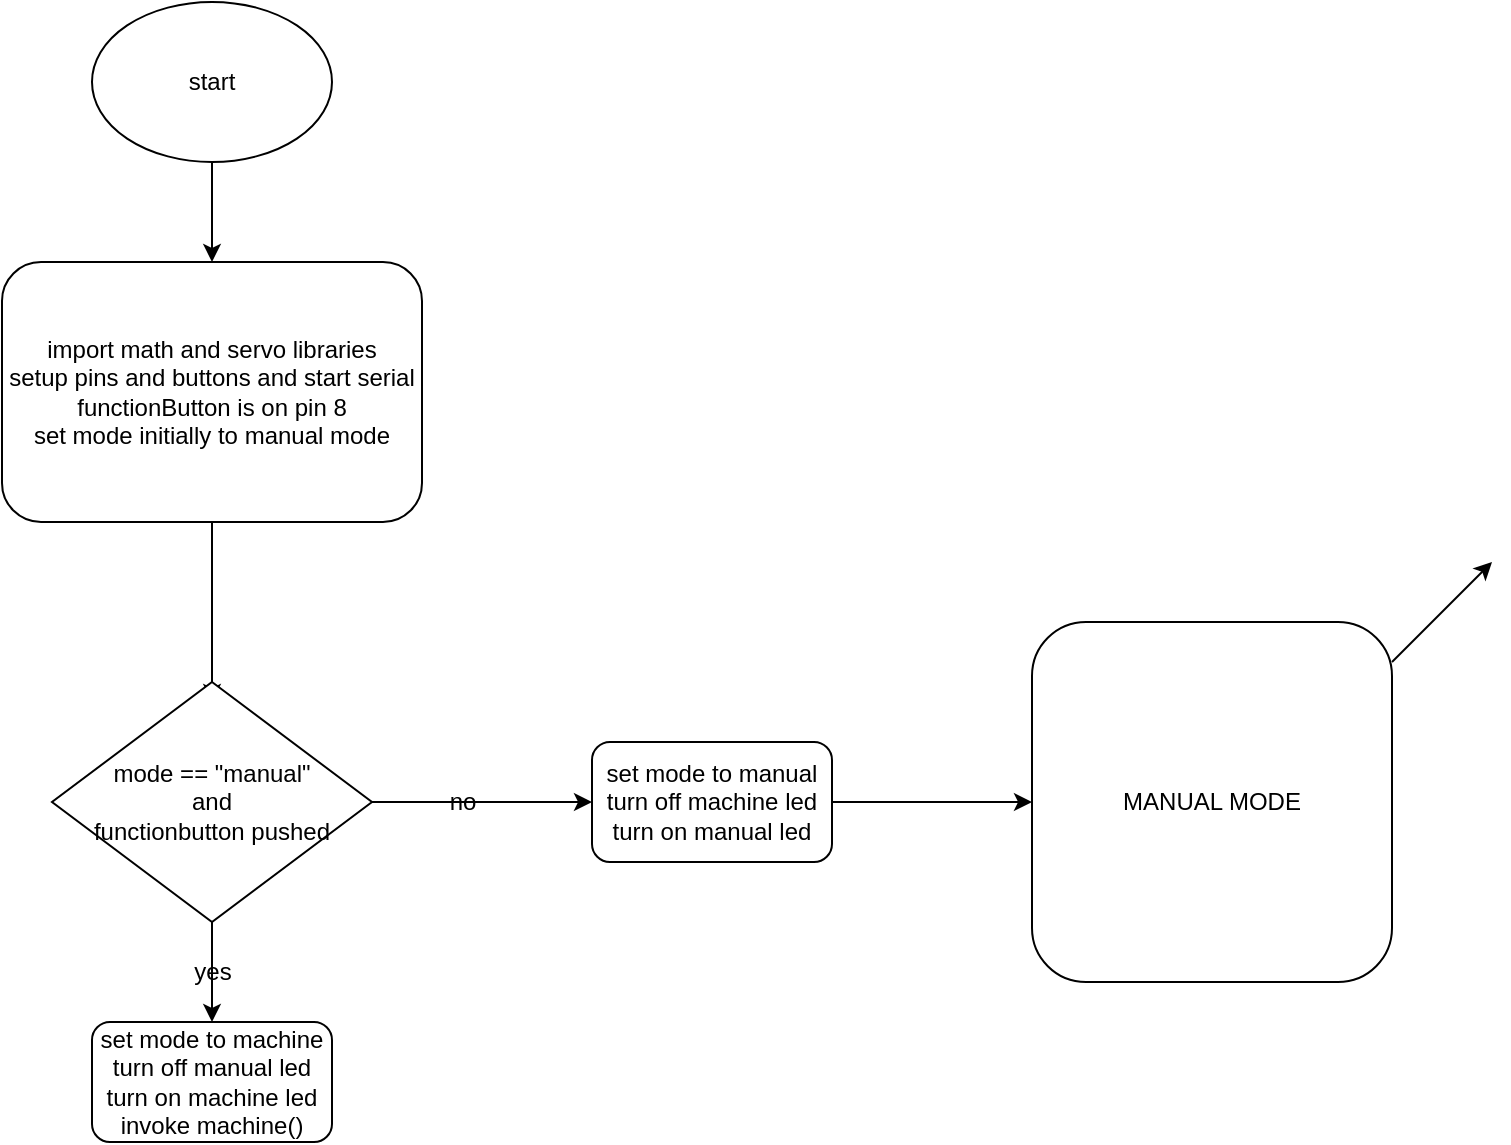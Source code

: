 <mxfile version="20.8.16" type="device"><diagram name="Page-1" id="UZY7TrD9R3dKXNdwOEUR"><mxGraphModel dx="621" dy="477" grid="1" gridSize="10" guides="1" tooltips="1" connect="1" arrows="1" fold="1" page="1" pageScale="1" pageWidth="850" pageHeight="1100" math="0" shadow="0"><root><mxCell id="0"/><mxCell id="1" parent="0"/><mxCell id="JqBnMdznJdZjYq_dudt6-4" value="" style="edgeStyle=orthogonalEdgeStyle;rounded=0;orthogonalLoop=1;jettySize=auto;html=1;" edge="1" parent="1" source="JqBnMdznJdZjYq_dudt6-1" target="JqBnMdznJdZjYq_dudt6-2"><mxGeometry relative="1" as="geometry"/></mxCell><mxCell id="JqBnMdznJdZjYq_dudt6-1" value="start" style="ellipse;whiteSpace=wrap;html=1;" vertex="1" parent="1"><mxGeometry x="380" y="60" width="120" height="80" as="geometry"/></mxCell><mxCell id="JqBnMdznJdZjYq_dudt6-5" value="" style="edgeStyle=orthogonalEdgeStyle;rounded=0;orthogonalLoop=1;jettySize=auto;html=1;" edge="1" parent="1" source="JqBnMdznJdZjYq_dudt6-2"><mxGeometry relative="1" as="geometry"><mxPoint x="440" y="410" as="targetPoint"/></mxGeometry></mxCell><mxCell id="JqBnMdznJdZjYq_dudt6-2" value="import math and servo libraries&lt;br&gt;setup pins and buttons and start serial&lt;br&gt;functionButton is on pin 8&lt;br&gt;set mode initially to manual mode" style="rounded=1;whiteSpace=wrap;html=1;" vertex="1" parent="1"><mxGeometry x="335" y="190" width="210" height="130" as="geometry"/></mxCell><mxCell id="JqBnMdznJdZjYq_dudt6-8" value="" style="edgeStyle=orthogonalEdgeStyle;rounded=0;orthogonalLoop=1;jettySize=auto;html=1;" edge="1" parent="1" source="JqBnMdznJdZjYq_dudt6-6" target="JqBnMdznJdZjYq_dudt6-7"><mxGeometry relative="1" as="geometry"/></mxCell><mxCell id="JqBnMdznJdZjYq_dudt6-13" value="" style="edgeStyle=orthogonalEdgeStyle;rounded=0;orthogonalLoop=1;jettySize=auto;html=1;" edge="1" parent="1" source="JqBnMdznJdZjYq_dudt6-6" target="JqBnMdznJdZjYq_dudt6-12"><mxGeometry relative="1" as="geometry"/></mxCell><mxCell id="JqBnMdznJdZjYq_dudt6-6" value="mode == &quot;manual&quot;&lt;br&gt;and&lt;br&gt;functionbutton pushed" style="rhombus;whiteSpace=wrap;html=1;" vertex="1" parent="1"><mxGeometry x="360" y="400" width="160" height="120" as="geometry"/></mxCell><mxCell id="JqBnMdznJdZjYq_dudt6-7" value="set mode to machine&lt;br&gt;turn off manual led&lt;br&gt;turn on machine led&lt;br&gt;invoke machine()" style="rounded=1;whiteSpace=wrap;html=1;" vertex="1" parent="1"><mxGeometry x="380" y="570" width="120" height="60" as="geometry"/></mxCell><mxCell id="JqBnMdznJdZjYq_dudt6-11" value="yes" style="text;html=1;align=center;verticalAlign=middle;resizable=0;points=[];autosize=1;strokeColor=none;fillColor=none;" vertex="1" parent="1"><mxGeometry x="420" y="530" width="40" height="30" as="geometry"/></mxCell><mxCell id="JqBnMdznJdZjYq_dudt6-18" value="" style="edgeStyle=orthogonalEdgeStyle;rounded=0;orthogonalLoop=1;jettySize=auto;html=1;" edge="1" parent="1" source="JqBnMdznJdZjYq_dudt6-12" target="JqBnMdznJdZjYq_dudt6-15"><mxGeometry relative="1" as="geometry"/></mxCell><mxCell id="JqBnMdznJdZjYq_dudt6-12" value="set mode to manual&lt;br&gt;turn off machine led&lt;br&gt;turn on manual led" style="rounded=1;whiteSpace=wrap;html=1;" vertex="1" parent="1"><mxGeometry x="630" y="430" width="120" height="60" as="geometry"/></mxCell><mxCell id="JqBnMdznJdZjYq_dudt6-14" value="no" style="text;html=1;align=center;verticalAlign=middle;resizable=0;points=[];autosize=1;strokeColor=none;fillColor=none;" vertex="1" parent="1"><mxGeometry x="545" y="445" width="40" height="30" as="geometry"/></mxCell><mxCell id="JqBnMdznJdZjYq_dudt6-15" value="MANUAL MODE&lt;br&gt;" style="rounded=1;whiteSpace=wrap;html=1;" vertex="1" parent="1"><mxGeometry x="850" y="370" width="180" height="180" as="geometry"/></mxCell><mxCell id="JqBnMdznJdZjYq_dudt6-17" value="" style="endArrow=classic;html=1;rounded=0;" edge="1" parent="1"><mxGeometry width="50" height="50" relative="1" as="geometry"><mxPoint x="1030" y="390" as="sourcePoint"/><mxPoint x="1080" y="340" as="targetPoint"/></mxGeometry></mxCell></root></mxGraphModel></diagram></mxfile>